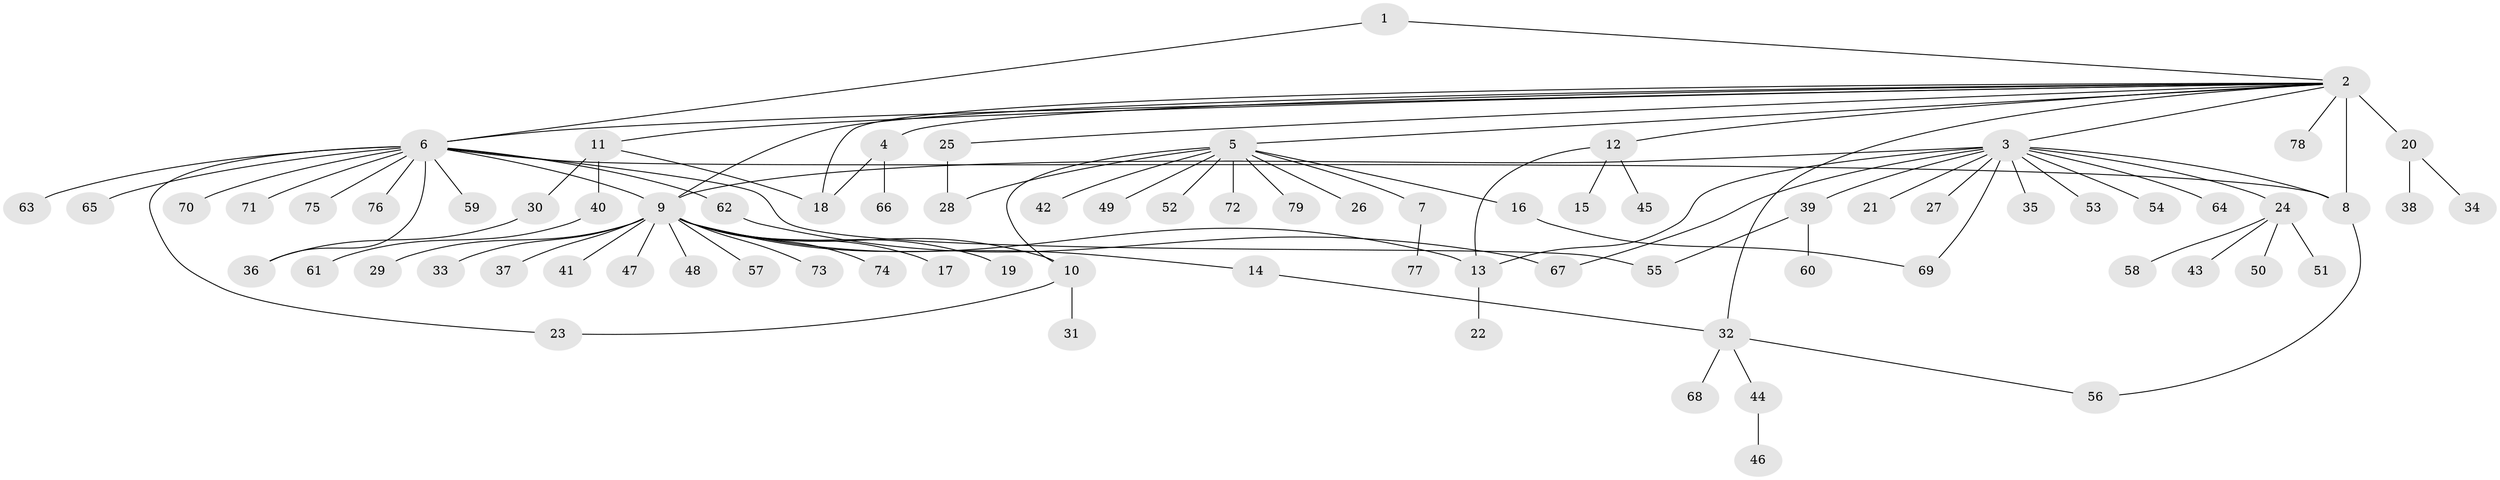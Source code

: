 // original degree distribution, {3: 0.07692307692307693, 31: 0.007692307692307693, 15: 0.007692307692307693, 13: 0.007692307692307693, 16: 0.007692307692307693, 1: 0.6307692307692307, 19: 0.007692307692307693, 5: 0.015384615384615385, 6: 0.03076923076923077, 4: 0.03076923076923077, 2: 0.17692307692307693}
// Generated by graph-tools (version 1.1) at 2025/50/03/04/25 22:50:32]
// undirected, 79 vertices, 96 edges
graph export_dot {
  node [color=gray90,style=filled];
  1;
  2;
  3;
  4;
  5;
  6;
  7;
  8;
  9;
  10;
  11;
  12;
  13;
  14;
  15;
  16;
  17;
  18;
  19;
  20;
  21;
  22;
  23;
  24;
  25;
  26;
  27;
  28;
  29;
  30;
  31;
  32;
  33;
  34;
  35;
  36;
  37;
  38;
  39;
  40;
  41;
  42;
  43;
  44;
  45;
  46;
  47;
  48;
  49;
  50;
  51;
  52;
  53;
  54;
  55;
  56;
  57;
  58;
  59;
  60;
  61;
  62;
  63;
  64;
  65;
  66;
  67;
  68;
  69;
  70;
  71;
  72;
  73;
  74;
  75;
  76;
  77;
  78;
  79;
  1 -- 2 [weight=1.0];
  1 -- 6 [weight=1.0];
  2 -- 3 [weight=1.0];
  2 -- 4 [weight=1.0];
  2 -- 5 [weight=1.0];
  2 -- 6 [weight=1.0];
  2 -- 8 [weight=13.0];
  2 -- 9 [weight=1.0];
  2 -- 11 [weight=1.0];
  2 -- 12 [weight=1.0];
  2 -- 18 [weight=1.0];
  2 -- 20 [weight=1.0];
  2 -- 25 [weight=1.0];
  2 -- 32 [weight=1.0];
  2 -- 78 [weight=1.0];
  3 -- 8 [weight=1.0];
  3 -- 9 [weight=1.0];
  3 -- 13 [weight=1.0];
  3 -- 21 [weight=1.0];
  3 -- 24 [weight=1.0];
  3 -- 27 [weight=1.0];
  3 -- 35 [weight=1.0];
  3 -- 39 [weight=1.0];
  3 -- 53 [weight=1.0];
  3 -- 54 [weight=1.0];
  3 -- 64 [weight=1.0];
  3 -- 67 [weight=1.0];
  3 -- 69 [weight=1.0];
  4 -- 18 [weight=1.0];
  4 -- 66 [weight=1.0];
  5 -- 7 [weight=1.0];
  5 -- 10 [weight=1.0];
  5 -- 16 [weight=1.0];
  5 -- 26 [weight=1.0];
  5 -- 28 [weight=1.0];
  5 -- 42 [weight=1.0];
  5 -- 49 [weight=1.0];
  5 -- 52 [weight=1.0];
  5 -- 72 [weight=1.0];
  5 -- 79 [weight=1.0];
  6 -- 8 [weight=1.0];
  6 -- 9 [weight=1.0];
  6 -- 23 [weight=1.0];
  6 -- 36 [weight=1.0];
  6 -- 55 [weight=1.0];
  6 -- 59 [weight=1.0];
  6 -- 62 [weight=1.0];
  6 -- 63 [weight=1.0];
  6 -- 65 [weight=1.0];
  6 -- 70 [weight=1.0];
  6 -- 71 [weight=1.0];
  6 -- 75 [weight=1.0];
  6 -- 76 [weight=1.0];
  7 -- 77 [weight=1.0];
  8 -- 56 [weight=1.0];
  9 -- 10 [weight=1.0];
  9 -- 13 [weight=1.0];
  9 -- 14 [weight=1.0];
  9 -- 17 [weight=1.0];
  9 -- 19 [weight=1.0];
  9 -- 29 [weight=1.0];
  9 -- 33 [weight=1.0];
  9 -- 37 [weight=1.0];
  9 -- 41 [weight=1.0];
  9 -- 47 [weight=1.0];
  9 -- 48 [weight=1.0];
  9 -- 57 [weight=1.0];
  9 -- 73 [weight=1.0];
  9 -- 74 [weight=1.0];
  10 -- 23 [weight=1.0];
  10 -- 31 [weight=1.0];
  11 -- 18 [weight=1.0];
  11 -- 30 [weight=2.0];
  11 -- 40 [weight=1.0];
  12 -- 13 [weight=1.0];
  12 -- 15 [weight=1.0];
  12 -- 45 [weight=1.0];
  13 -- 22 [weight=1.0];
  14 -- 32 [weight=1.0];
  16 -- 69 [weight=1.0];
  20 -- 34 [weight=1.0];
  20 -- 38 [weight=1.0];
  24 -- 43 [weight=1.0];
  24 -- 50 [weight=1.0];
  24 -- 51 [weight=1.0];
  24 -- 58 [weight=1.0];
  25 -- 28 [weight=2.0];
  30 -- 36 [weight=1.0];
  32 -- 44 [weight=1.0];
  32 -- 56 [weight=1.0];
  32 -- 68 [weight=1.0];
  39 -- 55 [weight=1.0];
  39 -- 60 [weight=1.0];
  40 -- 61 [weight=2.0];
  44 -- 46 [weight=1.0];
  62 -- 67 [weight=1.0];
}
